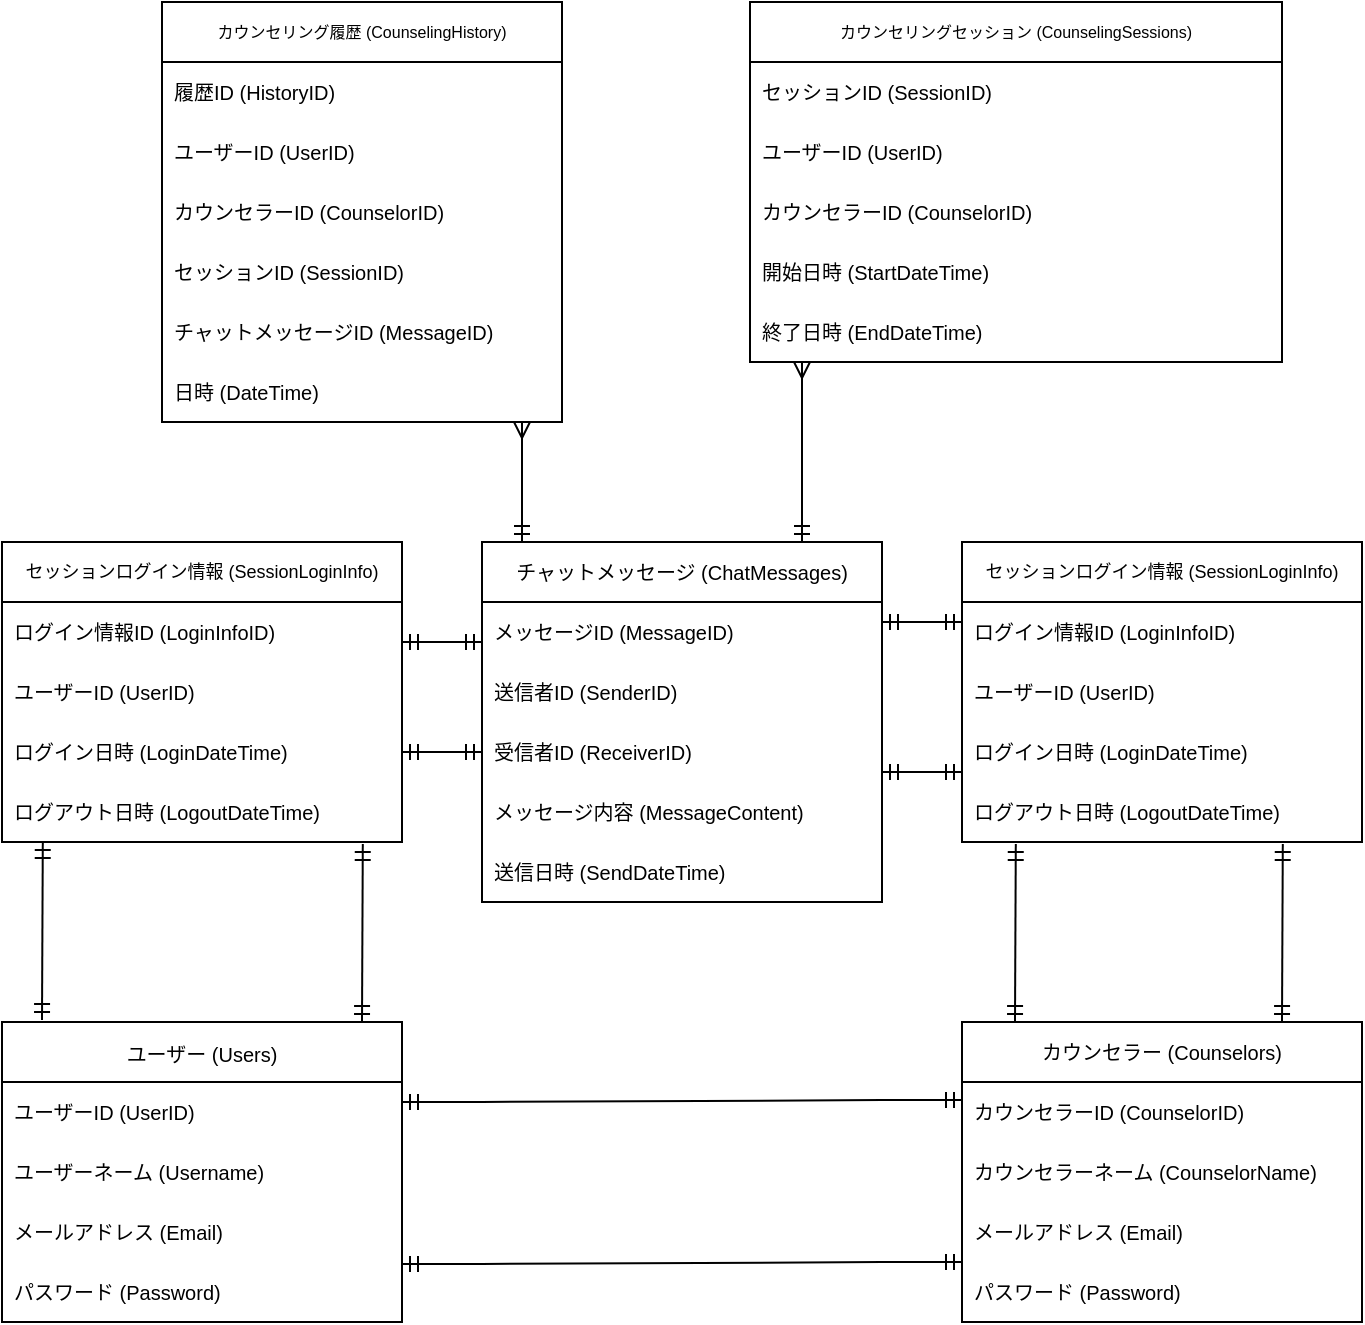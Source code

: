 <mxfile>
    <diagram id="-p5o7Z2GgSf2gbE43U7U" name="ページ1">
        <mxGraphModel dx="1002" dy="432" grid="1" gridSize="10" guides="1" tooltips="1" connect="1" arrows="1" fold="1" page="1" pageScale="1" pageWidth="827" pageHeight="1169" math="0" shadow="0">
            <root>
                <mxCell id="0"/>
                <mxCell id="1" parent="0"/>
                <mxCell id="44" value="カウンセラー (Counselors)" style="swimlane;fontStyle=0;childLayout=stackLayout;horizontal=1;startSize=30;horizontalStack=0;resizeParent=1;resizeParentMax=0;resizeLast=0;collapsible=1;marginBottom=0;whiteSpace=wrap;labelBackgroundColor=none;fontSize=10;fontColor=default;verticalAlign=middle;rounded=0;" parent="1" vertex="1">
                    <mxGeometry x="520" y="560" width="200" height="150" as="geometry"/>
                </mxCell>
                <mxCell id="45" value="カウンセラーID (CounselorID)" style="text;strokeColor=none;fillColor=none;align=left;verticalAlign=middle;spacingLeft=4;spacingRight=4;overflow=hidden;points=[[0,0.5],[1,0.5]];portConstraint=eastwest;rotatable=0;whiteSpace=wrap;labelBackgroundColor=default;fontSize=10;fontColor=default;rounded=0;" parent="44" vertex="1">
                    <mxGeometry y="30" width="200" height="30" as="geometry"/>
                </mxCell>
                <mxCell id="46" value=" カウンセラーネーム (CounselorName)" style="text;strokeColor=none;fillColor=none;align=left;verticalAlign=middle;spacingLeft=4;spacingRight=4;overflow=hidden;points=[[0,0.5],[1,0.5]];portConstraint=eastwest;rotatable=0;whiteSpace=wrap;labelBackgroundColor=none;fontSize=10;fontColor=default;rounded=0;" parent="44" vertex="1">
                    <mxGeometry y="60" width="200" height="30" as="geometry"/>
                </mxCell>
                <mxCell id="47" value="メールアドレス (Email)" style="text;strokeColor=none;fillColor=none;align=left;verticalAlign=middle;spacingLeft=4;spacingRight=4;overflow=hidden;points=[[0,0.5],[1,0.5]];portConstraint=eastwest;rotatable=0;whiteSpace=wrap;labelBackgroundColor=default;fontSize=10;fontColor=default;rounded=0;" parent="44" vertex="1">
                    <mxGeometry y="90" width="200" height="30" as="geometry"/>
                </mxCell>
                <mxCell id="48" value="パスワード (Password)" style="text;strokeColor=none;fillColor=none;align=left;verticalAlign=middle;spacingLeft=4;spacingRight=4;overflow=hidden;points=[[0,0.5],[1,0.5]];portConstraint=eastwest;rotatable=0;whiteSpace=wrap;labelBackgroundColor=default;fontSize=10;fontColor=default;rounded=0;" parent="44" vertex="1">
                    <mxGeometry y="120" width="200" height="30" as="geometry"/>
                </mxCell>
                <mxCell id="50" value="チャットメッセージ (ChatMessages)" style="swimlane;fontStyle=0;childLayout=stackLayout;horizontal=1;startSize=30;horizontalStack=0;resizeParent=1;resizeParentMax=0;resizeLast=0;collapsible=1;marginBottom=0;whiteSpace=wrap;labelBackgroundColor=none;fontSize=10;fontColor=default;verticalAlign=middle;rounded=0;" parent="1" vertex="1">
                    <mxGeometry x="280" y="320" width="200" height="180" as="geometry"/>
                </mxCell>
                <mxCell id="51" value="メッセージID (MessageID)" style="text;strokeColor=none;fillColor=none;align=left;verticalAlign=middle;spacingLeft=4;spacingRight=4;overflow=hidden;points=[[0,0.5],[1,0.5]];portConstraint=eastwest;rotatable=0;whiteSpace=wrap;labelBackgroundColor=default;fontSize=10;fontColor=default;rounded=0;" parent="50" vertex="1">
                    <mxGeometry y="30" width="200" height="30" as="geometry"/>
                </mxCell>
                <mxCell id="52" value="送信者ID (SenderID)" style="text;strokeColor=none;fillColor=none;align=left;verticalAlign=middle;spacingLeft=4;spacingRight=4;overflow=hidden;points=[[0,0.5],[1,0.5]];portConstraint=eastwest;rotatable=0;labelBackgroundColor=none;fontSize=10;fontColor=default;rounded=0;" parent="50" vertex="1">
                    <mxGeometry y="60" width="200" height="30" as="geometry"/>
                </mxCell>
                <mxCell id="55" value="受信者ID (ReceiverID)" style="text;strokeColor=none;fillColor=none;align=left;verticalAlign=middle;spacingLeft=4;spacingRight=4;overflow=hidden;points=[[0,0.5],[1,0.5]];portConstraint=eastwest;rotatable=0;whiteSpace=wrap;labelBackgroundColor=default;fontSize=10;fontColor=default;rounded=0;" parent="50" vertex="1">
                    <mxGeometry y="90" width="200" height="30" as="geometry"/>
                </mxCell>
                <mxCell id="56" value="メッセージ内容 (MessageContent)" style="text;strokeColor=none;fillColor=none;align=left;verticalAlign=middle;spacingLeft=4;spacingRight=4;overflow=hidden;points=[[0,0.5],[1,0.5]];portConstraint=eastwest;rotatable=0;whiteSpace=wrap;labelBackgroundColor=default;fontSize=10;fontColor=default;rounded=0;" parent="50" vertex="1">
                    <mxGeometry y="120" width="200" height="30" as="geometry"/>
                </mxCell>
                <mxCell id="62" value="送信日時 (SendDateTime)" style="text;strokeColor=none;fillColor=none;align=left;verticalAlign=middle;spacingLeft=4;spacingRight=4;overflow=hidden;points=[[0,0.5],[1,0.5]];portConstraint=eastwest;rotatable=0;whiteSpace=wrap;labelBackgroundColor=default;fontSize=10;fontColor=default;rounded=0;" parent="50" vertex="1">
                    <mxGeometry y="150" width="200" height="30" as="geometry"/>
                </mxCell>
                <mxCell id="64" value="&lt;font style=&quot;font-size: 10px;&quot;&gt;ユーザー (Users)&lt;/font&gt;" style="swimlane;fontStyle=0;childLayout=stackLayout;horizontal=1;startSize=30;horizontalStack=0;resizeParent=1;resizeParentMax=0;resizeLast=0;collapsible=1;marginBottom=0;whiteSpace=wrap;labelBackgroundColor=none;fontSize=14;fontColor=default;verticalAlign=middle;html=1;rounded=0;" parent="1" vertex="1">
                    <mxGeometry x="40" y="560" width="200" height="150" as="geometry"/>
                </mxCell>
                <mxCell id="65" value="ユーザーID (UserID)" style="text;strokeColor=none;fillColor=none;align=left;verticalAlign=middle;spacingLeft=4;spacingRight=4;overflow=hidden;points=[[0,0.5],[1,0.5]];portConstraint=eastwest;rotatable=0;whiteSpace=wrap;labelBackgroundColor=default;fontSize=10;fontColor=default;html=1;rounded=0;" parent="64" vertex="1">
                    <mxGeometry y="30" width="200" height="30" as="geometry"/>
                </mxCell>
                <mxCell id="66" value=" ユーザーネーム (Username)" style="text;strokeColor=none;fillColor=none;align=left;verticalAlign=middle;spacingLeft=4;spacingRight=4;overflow=hidden;points=[[0,0.5],[1,0.5]];portConstraint=eastwest;rotatable=0;whiteSpace=wrap;labelBackgroundColor=none;fontSize=10;fontColor=default;rounded=0;" parent="64" vertex="1">
                    <mxGeometry y="60" width="200" height="30" as="geometry"/>
                </mxCell>
                <mxCell id="67" value="メールアドレス (Email)" style="text;strokeColor=none;fillColor=none;align=left;verticalAlign=middle;spacingLeft=4;spacingRight=4;overflow=hidden;points=[[0,0.5],[1,0.5]];portConstraint=eastwest;rotatable=0;whiteSpace=wrap;labelBackgroundColor=default;fontSize=10;fontColor=default;rounded=0;" parent="64" vertex="1">
                    <mxGeometry y="90" width="200" height="30" as="geometry"/>
                </mxCell>
                <mxCell id="68" value="パスワード (Password)" style="text;strokeColor=none;fillColor=none;align=left;verticalAlign=middle;spacingLeft=4;spacingRight=4;overflow=hidden;points=[[0,0.5],[1,0.5]];portConstraint=eastwest;rotatable=0;whiteSpace=wrap;labelBackgroundColor=default;fontSize=10;fontColor=default;html=1;rounded=0;" parent="64" vertex="1">
                    <mxGeometry y="120" width="200" height="30" as="geometry"/>
                </mxCell>
                <mxCell id="69" value="&lt;font style=&quot;font-size: 8px;&quot;&gt;カウンセリングセッション (CounselingSessions)&lt;/font&gt;" style="swimlane;fontStyle=0;childLayout=stackLayout;horizontal=1;startSize=30;horizontalStack=0;resizeParent=1;resizeParentMax=0;resizeLast=0;collapsible=1;marginBottom=0;whiteSpace=wrap;labelBackgroundColor=none;fontSize=8;fontColor=default;verticalAlign=middle;html=1;rounded=0;" parent="1" vertex="1">
                    <mxGeometry x="414" y="50" width="266" height="180" as="geometry"/>
                </mxCell>
                <mxCell id="71" value="セッションID (SessionID)" style="text;strokeColor=none;fillColor=none;align=left;verticalAlign=middle;spacingLeft=4;spacingRight=4;overflow=hidden;points=[[0,0.5],[1,0.5]];portConstraint=eastwest;rotatable=0;labelBackgroundColor=none;fontSize=10;fontColor=default;html=1;rounded=0;" parent="69" vertex="1">
                    <mxGeometry y="30" width="266" height="30" as="geometry"/>
                </mxCell>
                <mxCell id="72" value="ユーザーID (UserID)" style="text;strokeColor=none;fillColor=none;align=left;verticalAlign=middle;spacingLeft=4;spacingRight=4;overflow=hidden;points=[[0,0.5],[1,0.5]];portConstraint=eastwest;rotatable=0;whiteSpace=wrap;labelBackgroundColor=default;fontSize=10;fontColor=default;html=1;rounded=0;" parent="69" vertex="1">
                    <mxGeometry y="60" width="266" height="30" as="geometry"/>
                </mxCell>
                <mxCell id="73" value="カウンセラーID (CounselorID)" style="text;strokeColor=none;fillColor=none;align=left;verticalAlign=middle;spacingLeft=4;spacingRight=4;overflow=hidden;points=[[0,0.5],[1,0.5]];portConstraint=eastwest;rotatable=0;whiteSpace=wrap;labelBackgroundColor=default;fontSize=10;fontColor=default;html=1;rounded=0;" parent="69" vertex="1">
                    <mxGeometry y="90" width="266" height="30" as="geometry"/>
                </mxCell>
                <mxCell id="74" value="開始日時 (StartDateTime)" style="text;strokeColor=none;fillColor=none;align=left;verticalAlign=middle;spacingLeft=4;spacingRight=4;overflow=hidden;points=[[0,0.5],[1,0.5]];portConstraint=eastwest;rotatable=0;labelBackgroundColor=default;fontSize=10;fontColor=default;html=1;rounded=0;" parent="69" vertex="1">
                    <mxGeometry y="120" width="266" height="30" as="geometry"/>
                </mxCell>
                <mxCell id="75" value="終了日時 (EndDateTime)" style="text;strokeColor=none;fillColor=none;align=left;verticalAlign=middle;spacingLeft=4;spacingRight=4;overflow=hidden;points=[[0,0.5],[1,0.5]];portConstraint=eastwest;rotatable=0;whiteSpace=wrap;labelBackgroundColor=default;fontSize=10;fontColor=default;html=1;rounded=0;" parent="69" vertex="1">
                    <mxGeometry y="150" width="266" height="30" as="geometry"/>
                </mxCell>
                <mxCell id="76" value="カウンセリング履歴 (CounselingHistory)" style="swimlane;fontStyle=0;childLayout=stackLayout;horizontal=1;startSize=30;horizontalStack=0;resizeParent=1;resizeParentMax=0;resizeLast=0;collapsible=1;marginBottom=0;whiteSpace=wrap;labelBackgroundColor=none;fontSize=8;fontColor=default;verticalAlign=middle;html=1;rounded=0;" parent="1" vertex="1">
                    <mxGeometry x="120" y="50" width="200" height="210" as="geometry"/>
                </mxCell>
                <mxCell id="77" value="履歴ID (HistoryID)" style="text;strokeColor=none;fillColor=none;align=left;verticalAlign=middle;spacingLeft=4;spacingRight=4;overflow=hidden;points=[[0,0.5],[1,0.5]];portConstraint=eastwest;rotatable=0;whiteSpace=wrap;labelBackgroundColor=default;fontSize=10;fontColor=default;html=1;rounded=0;" parent="76" vertex="1">
                    <mxGeometry y="30" width="200" height="30" as="geometry"/>
                </mxCell>
                <mxCell id="78" value="ユーザーID (UserID)" style="text;strokeColor=none;fillColor=none;align=left;verticalAlign=middle;spacingLeft=4;spacingRight=4;overflow=hidden;points=[[0,0.5],[1,0.5]];portConstraint=eastwest;rotatable=0;labelBackgroundColor=none;fontSize=10;fontColor=default;html=1;rounded=0;" parent="76" vertex="1">
                    <mxGeometry y="60" width="200" height="30" as="geometry"/>
                </mxCell>
                <mxCell id="79" value="カウンセラーID (CounselorID)" style="text;strokeColor=none;fillColor=none;align=left;verticalAlign=middle;spacingLeft=4;spacingRight=4;overflow=hidden;points=[[0,0.5],[1,0.5]];portConstraint=eastwest;rotatable=0;whiteSpace=wrap;labelBackgroundColor=default;fontSize=10;fontColor=default;html=1;rounded=0;" parent="76" vertex="1">
                    <mxGeometry y="90" width="200" height="30" as="geometry"/>
                </mxCell>
                <mxCell id="80" value="セッションID (SessionID)" style="text;strokeColor=none;fillColor=none;align=left;verticalAlign=middle;spacingLeft=4;spacingRight=4;overflow=hidden;points=[[0,0.5],[1,0.5]];portConstraint=eastwest;rotatable=0;whiteSpace=wrap;labelBackgroundColor=default;fontSize=10;fontColor=default;html=1;rounded=0;" parent="76" vertex="1">
                    <mxGeometry y="120" width="200" height="30" as="geometry"/>
                </mxCell>
                <mxCell id="82" value="チャットメッセージID (MessageID)" style="text;strokeColor=none;fillColor=none;align=left;verticalAlign=middle;spacingLeft=4;spacingRight=4;overflow=hidden;points=[[0,0.5],[1,0.5]];portConstraint=eastwest;rotatable=0;whiteSpace=wrap;labelBackgroundColor=default;fontSize=10;fontColor=default;rounded=0;" parent="76" vertex="1">
                    <mxGeometry y="150" width="200" height="30" as="geometry"/>
                </mxCell>
                <mxCell id="84" value="日時 (DateTime)" style="text;strokeColor=none;fillColor=none;align=left;verticalAlign=middle;spacingLeft=4;spacingRight=4;overflow=hidden;points=[[0,0.5],[1,0.5]];portConstraint=eastwest;rotatable=0;whiteSpace=wrap;labelBackgroundColor=default;fontSize=10;fontColor=default;html=1;rounded=0;" parent="76" vertex="1">
                    <mxGeometry y="180" width="200" height="30" as="geometry"/>
                </mxCell>
                <mxCell id="85" value="セッションログイン情報 (SessionLoginInfo)" style="swimlane;fontStyle=0;childLayout=stackLayout;horizontal=1;startSize=30;horizontalStack=0;resizeParent=1;resizeParentMax=0;resizeLast=0;collapsible=1;marginBottom=0;whiteSpace=wrap;labelBackgroundColor=none;fontSize=9;fontColor=default;verticalAlign=middle;rounded=0;" parent="1" vertex="1">
                    <mxGeometry x="520" y="320" width="200" height="150" as="geometry"/>
                </mxCell>
                <mxCell id="86" value="ログイン情報ID (LoginInfoID)" style="text;strokeColor=none;fillColor=none;align=left;verticalAlign=middle;spacingLeft=4;spacingRight=4;overflow=hidden;points=[[0,0.5],[1,0.5]];portConstraint=eastwest;rotatable=0;whiteSpace=wrap;labelBackgroundColor=default;fontSize=10;fontColor=default;html=1;rounded=0;" parent="85" vertex="1">
                    <mxGeometry y="30" width="200" height="30" as="geometry"/>
                </mxCell>
                <mxCell id="88" value="ユーザーID (UserID)" style="text;strokeColor=none;fillColor=none;align=left;verticalAlign=middle;spacingLeft=4;spacingRight=4;overflow=hidden;points=[[0,0.5],[1,0.5]];portConstraint=eastwest;rotatable=0;whiteSpace=wrap;labelBackgroundColor=default;fontSize=10;fontColor=default;rounded=0;" parent="85" vertex="1">
                    <mxGeometry y="60" width="200" height="30" as="geometry"/>
                </mxCell>
                <mxCell id="89" value="ログイン日時 (LoginDateTime)" style="text;strokeColor=none;fillColor=none;align=left;verticalAlign=middle;spacingLeft=4;spacingRight=4;overflow=hidden;points=[[0,0.5],[1,0.5]];portConstraint=eastwest;rotatable=0;whiteSpace=wrap;labelBackgroundColor=default;fontSize=10;fontColor=default;rounded=0;" parent="85" vertex="1">
                    <mxGeometry y="90" width="200" height="30" as="geometry"/>
                </mxCell>
                <mxCell id="91" value="ログアウト日時 (LogoutDateTime)" style="text;strokeColor=none;fillColor=none;align=left;verticalAlign=middle;spacingLeft=4;spacingRight=4;overflow=hidden;points=[[0,0.5],[1,0.5]];portConstraint=eastwest;rotatable=0;whiteSpace=wrap;labelBackgroundColor=default;fontSize=10;fontColor=default;rounded=0;" parent="85" vertex="1">
                    <mxGeometry y="120" width="200" height="30" as="geometry"/>
                </mxCell>
                <mxCell id="96" value="セッションログイン情報 (SessionLoginInfo)" style="swimlane;fontStyle=0;childLayout=stackLayout;horizontal=1;startSize=30;horizontalStack=0;resizeParent=1;resizeParentMax=0;resizeLast=0;collapsible=1;marginBottom=0;whiteSpace=wrap;labelBackgroundColor=none;fontSize=9;fontColor=default;verticalAlign=middle;rounded=0;" parent="1" vertex="1">
                    <mxGeometry x="40" y="320" width="200" height="150" as="geometry"/>
                </mxCell>
                <mxCell id="97" value="ログイン情報ID (LoginInfoID)" style="text;strokeColor=none;fillColor=none;align=left;verticalAlign=middle;spacingLeft=4;spacingRight=4;overflow=hidden;points=[[0,0.5],[1,0.5]];portConstraint=eastwest;rotatable=0;whiteSpace=wrap;labelBackgroundColor=default;fontSize=10;fontColor=default;html=1;rounded=0;" parent="96" vertex="1">
                    <mxGeometry y="30" width="200" height="30" as="geometry"/>
                </mxCell>
                <mxCell id="98" value="ユーザーID (UserID)" style="text;strokeColor=none;fillColor=none;align=left;verticalAlign=middle;spacingLeft=4;spacingRight=4;overflow=hidden;points=[[0,0.5],[1,0.5]];portConstraint=eastwest;rotatable=0;whiteSpace=wrap;labelBackgroundColor=default;fontSize=10;fontColor=default;rounded=0;" parent="96" vertex="1">
                    <mxGeometry y="60" width="200" height="30" as="geometry"/>
                </mxCell>
                <mxCell id="99" value="ログイン日時 (LoginDateTime)" style="text;strokeColor=none;fillColor=none;align=left;verticalAlign=middle;spacingLeft=4;spacingRight=4;overflow=hidden;points=[[0,0.5],[1,0.5]];portConstraint=eastwest;rotatable=0;whiteSpace=wrap;labelBackgroundColor=default;fontSize=10;fontColor=default;rounded=0;" parent="96" vertex="1">
                    <mxGeometry y="90" width="200" height="30" as="geometry"/>
                </mxCell>
                <mxCell id="100" value="ログアウト日時 (LogoutDateTime)" style="text;strokeColor=none;fillColor=none;align=left;verticalAlign=middle;spacingLeft=4;spacingRight=4;overflow=hidden;points=[[0,0.5],[1,0.5]];portConstraint=eastwest;rotatable=0;whiteSpace=wrap;labelBackgroundColor=default;fontSize=10;fontColor=default;rounded=0;" parent="96" vertex="1">
                    <mxGeometry y="120" width="200" height="30" as="geometry"/>
                </mxCell>
                <mxCell id="107" value="" style="edgeStyle=entityRelationEdgeStyle;fontSize=12;html=1;endArrow=ERmandOne;endFill=0;startArrow=ERmandOne;startFill=0;" parent="1" edge="1">
                    <mxGeometry width="100" height="100" relative="1" as="geometry">
                        <mxPoint x="240" y="600" as="sourcePoint"/>
                        <mxPoint x="520" y="599" as="targetPoint"/>
                    </mxGeometry>
                </mxCell>
                <mxCell id="108" value="" style="edgeStyle=entityRelationEdgeStyle;fontSize=12;html=1;endArrow=ERmandOne;endFill=0;startArrow=ERmandOne;startFill=0;" parent="1" edge="1">
                    <mxGeometry width="100" height="100" relative="1" as="geometry">
                        <mxPoint x="240" y="681" as="sourcePoint"/>
                        <mxPoint x="520" y="680" as="targetPoint"/>
                    </mxGeometry>
                </mxCell>
                <mxCell id="111" value="" style="endArrow=ERmandOne;html=1;rounded=0;entryX=0.902;entryY=1.033;entryDx=0;entryDy=0;entryPerimeter=0;endFill=0;startArrow=ERmandOne;startFill=0;" parent="1" target="100" edge="1">
                    <mxGeometry relative="1" as="geometry">
                        <mxPoint x="220" y="560" as="sourcePoint"/>
                        <mxPoint x="230" y="480" as="targetPoint"/>
                    </mxGeometry>
                </mxCell>
                <mxCell id="112" value="" style="endArrow=ERmandOne;html=1;rounded=0;entryX=0.902;entryY=1.033;entryDx=0;entryDy=0;entryPerimeter=0;endFill=0;startArrow=ERmandOne;startFill=0;" parent="1" edge="1">
                    <mxGeometry relative="1" as="geometry">
                        <mxPoint x="60" y="559.01" as="sourcePoint"/>
                        <mxPoint x="60.4" y="470" as="targetPoint"/>
                    </mxGeometry>
                </mxCell>
                <mxCell id="113" value="" style="endArrow=ERmandOne;html=1;rounded=0;entryX=0.902;entryY=1.033;entryDx=0;entryDy=0;entryPerimeter=0;endFill=0;startArrow=ERmandOne;startFill=0;" parent="1" edge="1">
                    <mxGeometry relative="1" as="geometry">
                        <mxPoint x="546.5" y="560" as="sourcePoint"/>
                        <mxPoint x="546.9" y="470.99" as="targetPoint"/>
                    </mxGeometry>
                </mxCell>
                <mxCell id="114" value="" style="endArrow=ERmandOne;html=1;rounded=0;entryX=0.902;entryY=1.033;entryDx=0;entryDy=0;entryPerimeter=0;endFill=0;startArrow=ERmandOne;startFill=0;" parent="1" edge="1">
                    <mxGeometry relative="1" as="geometry">
                        <mxPoint x="680" y="560" as="sourcePoint"/>
                        <mxPoint x="680.4" y="470.99" as="targetPoint"/>
                    </mxGeometry>
                </mxCell>
                <mxCell id="117" style="edgeStyle=none;html=1;exitX=1;exitY=0.5;exitDx=0;exitDy=0;entryX=0;entryY=0.5;entryDx=0;entryDy=0;startArrow=ERmandOne;startFill=0;endArrow=ERmandOne;endFill=0;" parent="1" source="99" target="55" edge="1">
                    <mxGeometry relative="1" as="geometry"/>
                </mxCell>
                <mxCell id="119" style="edgeStyle=none;html=1;exitX=1;exitY=0.5;exitDx=0;exitDy=0;entryX=0;entryY=0.5;entryDx=0;entryDy=0;startArrow=ERmandOne;startFill=0;endArrow=ERmandOne;endFill=0;" parent="1" edge="1">
                    <mxGeometry relative="1" as="geometry">
                        <mxPoint x="240" y="370" as="sourcePoint"/>
                        <mxPoint x="280" y="370" as="targetPoint"/>
                    </mxGeometry>
                </mxCell>
                <mxCell id="120" style="edgeStyle=none;html=1;exitX=1;exitY=0.5;exitDx=0;exitDy=0;entryX=0;entryY=0.5;entryDx=0;entryDy=0;startArrow=ERmandOne;startFill=0;endArrow=ERmandOne;endFill=0;" parent="1" edge="1">
                    <mxGeometry relative="1" as="geometry">
                        <mxPoint x="480" y="435" as="sourcePoint"/>
                        <mxPoint x="520" y="435" as="targetPoint"/>
                    </mxGeometry>
                </mxCell>
                <mxCell id="121" style="edgeStyle=none;html=1;exitX=1;exitY=0.5;exitDx=0;exitDy=0;entryX=0;entryY=0.5;entryDx=0;entryDy=0;startArrow=ERmandOne;startFill=0;endArrow=ERmandOne;endFill=0;" parent="1" edge="1">
                    <mxGeometry relative="1" as="geometry">
                        <mxPoint x="480" y="360" as="sourcePoint"/>
                        <mxPoint x="520" y="360" as="targetPoint"/>
                    </mxGeometry>
                </mxCell>
                <mxCell id="127" value="" style="endArrow=ERmany;html=1;endFill=0;startArrow=ERmandOne;startFill=0;" parent="1" edge="1">
                    <mxGeometry width="50" height="50" relative="1" as="geometry">
                        <mxPoint x="300" y="320" as="sourcePoint"/>
                        <mxPoint x="300" y="260" as="targetPoint"/>
                    </mxGeometry>
                </mxCell>
                <mxCell id="128" value="" style="endArrow=ERmany;html=1;endFill=0;startArrow=ERmandOne;startFill=0;" parent="1" edge="1">
                    <mxGeometry width="50" height="50" relative="1" as="geometry">
                        <mxPoint x="440" y="320" as="sourcePoint"/>
                        <mxPoint x="440" y="230" as="targetPoint"/>
                    </mxGeometry>
                </mxCell>
            </root>
        </mxGraphModel>
    </diagram>
</mxfile>